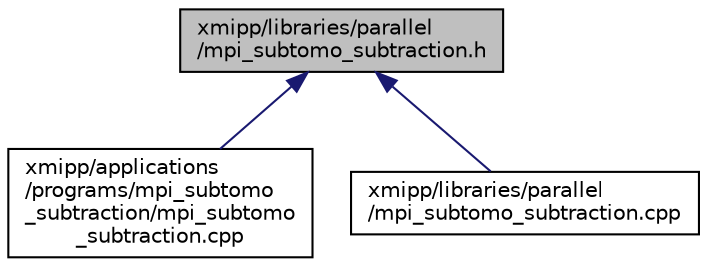 digraph "xmipp/libraries/parallel/mpi_subtomo_subtraction.h"
{
  edge [fontname="Helvetica",fontsize="10",labelfontname="Helvetica",labelfontsize="10"];
  node [fontname="Helvetica",fontsize="10",shape=record];
  Node104 [label="xmipp/libraries/parallel\l/mpi_subtomo_subtraction.h",height=0.2,width=0.4,color="black", fillcolor="grey75", style="filled", fontcolor="black"];
  Node104 -> Node105 [dir="back",color="midnightblue",fontsize="10",style="solid",fontname="Helvetica"];
  Node105 [label="xmipp/applications\l/programs/mpi_subtomo\l_subtraction/mpi_subtomo\l_subtraction.cpp",height=0.2,width=0.4,color="black", fillcolor="white", style="filled",URL="$applications_2programs_2mpi__subtomo__subtraction_2mpi__subtomo__subtraction_8cpp.html"];
  Node104 -> Node106 [dir="back",color="midnightblue",fontsize="10",style="solid",fontname="Helvetica"];
  Node106 [label="xmipp/libraries/parallel\l/mpi_subtomo_subtraction.cpp",height=0.2,width=0.4,color="black", fillcolor="white", style="filled",URL="$libraries_2parallel_2mpi__subtomo__subtraction_8cpp.html"];
}
